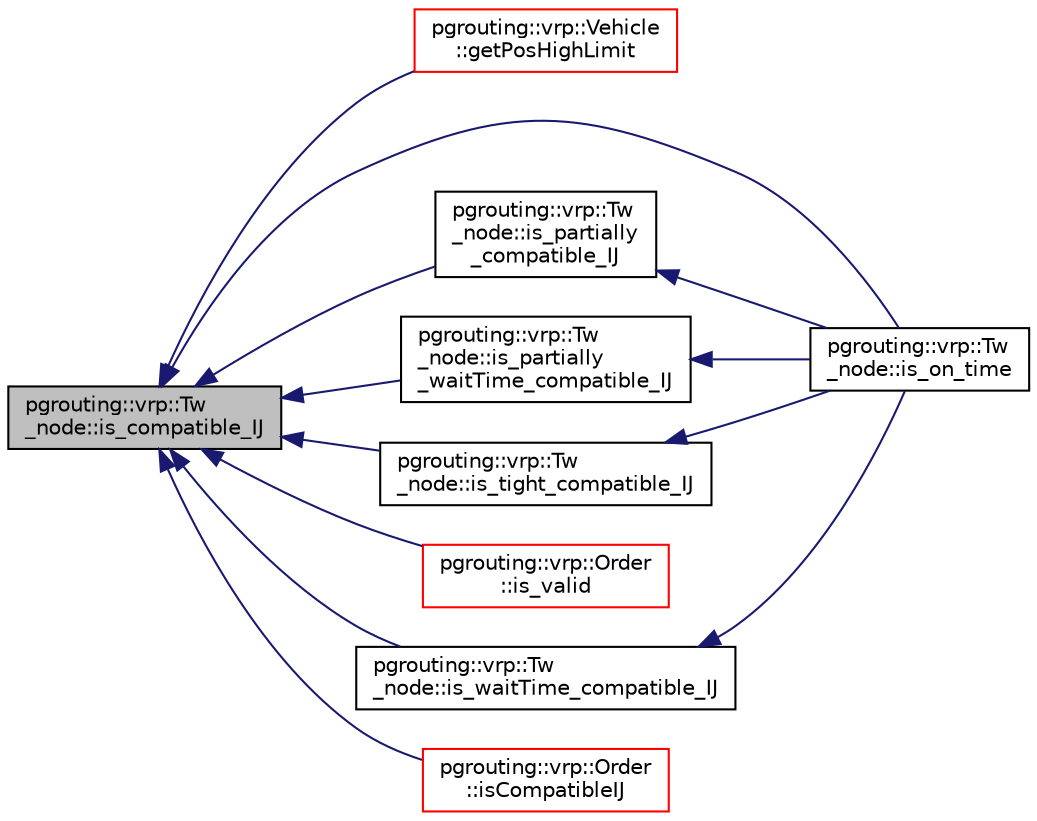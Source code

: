 digraph "pgrouting::vrp::Tw_node::is_compatible_IJ"
{
  edge [fontname="Helvetica",fontsize="10",labelfontname="Helvetica",labelfontsize="10"];
  node [fontname="Helvetica",fontsize="10",shape=record];
  rankdir="LR";
  Node364 [label="pgrouting::vrp::Tw\l_node::is_compatible_IJ",height=0.2,width=0.4,color="black", fillcolor="grey75", style="filled", fontcolor="black"];
  Node364 -> Node365 [dir="back",color="midnightblue",fontsize="10",style="solid",fontname="Helvetica"];
  Node365 [label="pgrouting::vrp::Vehicle\l::getPosHighLimit",height=0.2,width=0.4,color="red", fillcolor="white", style="filled",URL="$classpgrouting_1_1vrp_1_1Vehicle.html#a50ba2513d8130e34f95a6a1d98253767"];
  Node364 -> Node389 [dir="back",color="midnightblue",fontsize="10",style="solid",fontname="Helvetica"];
  Node389 [label="pgrouting::vrp::Tw\l_node::is_on_time",height=0.2,width=0.4,color="black", fillcolor="white", style="filled",URL="$classpgrouting_1_1vrp_1_1Tw__node.html#a7879cfdd27e409f8b364eaaa06375656",tooltip="True when arrivalTime in the time window. "];
  Node364 -> Node390 [dir="back",color="midnightblue",fontsize="10",style="solid",fontname="Helvetica"];
  Node390 [label="pgrouting::vrp::Tw\l_node::is_partially\l_compatible_IJ",height=0.2,width=0.4,color="black", fillcolor="white", style="filled",URL="$classpgrouting_1_1vrp_1_1Tw__node.html#a259954cf5ed111fb3b6ea7bb4f689b1c"];
  Node390 -> Node389 [dir="back",color="midnightblue",fontsize="10",style="solid",fontname="Helvetica"];
  Node364 -> Node391 [dir="back",color="midnightblue",fontsize="10",style="solid",fontname="Helvetica"];
  Node391 [label="pgrouting::vrp::Tw\l_node::is_partially\l_waitTime_compatible_IJ",height=0.2,width=0.4,color="black", fillcolor="white", style="filled",URL="$classpgrouting_1_1vrp_1_1Tw__node.html#a40f5fc0f770bd56b0db41be2187b12fe"];
  Node391 -> Node389 [dir="back",color="midnightblue",fontsize="10",style="solid",fontname="Helvetica"];
  Node364 -> Node392 [dir="back",color="midnightblue",fontsize="10",style="solid",fontname="Helvetica"];
  Node392 [label="pgrouting::vrp::Tw\l_node::is_tight_compatible_IJ",height=0.2,width=0.4,color="black", fillcolor="white", style="filled",URL="$classpgrouting_1_1vrp_1_1Tw__node.html#a0e4f84908b0ebbb71fe9888a5b421b7b"];
  Node392 -> Node389 [dir="back",color="midnightblue",fontsize="10",style="solid",fontname="Helvetica"];
  Node364 -> Node393 [dir="back",color="midnightblue",fontsize="10",style="solid",fontname="Helvetica"];
  Node393 [label="pgrouting::vrp::Order\l::is_valid",height=0.2,width=0.4,color="red", fillcolor="white", style="filled",URL="$classpgrouting_1_1vrp_1_1Order.html#a56eaa0604abebc289e5a58af278793ef",tooltip="validate a pickup/delivery order "];
  Node364 -> Node396 [dir="back",color="midnightblue",fontsize="10",style="solid",fontname="Helvetica"];
  Node396 [label="pgrouting::vrp::Tw\l_node::is_waitTime_compatible_IJ",height=0.2,width=0.4,color="black", fillcolor="white", style="filled",URL="$classpgrouting_1_1vrp_1_1Tw__node.html#a12d1d5cdfc3094df03a37df7ee99ea99"];
  Node396 -> Node389 [dir="back",color="midnightblue",fontsize="10",style="solid",fontname="Helvetica"];
  Node364 -> Node397 [dir="back",color="midnightblue",fontsize="10",style="solid",fontname="Helvetica"];
  Node397 [label="pgrouting::vrp::Order\l::isCompatibleIJ",height=0.2,width=0.4,color="red", fillcolor="white", style="filled",URL="$classpgrouting_1_1vrp_1_1Order.html#a5043789d42f56a9c2dfafd5bda4ea835",tooltip="Can order I be placed before this order? "];
}
